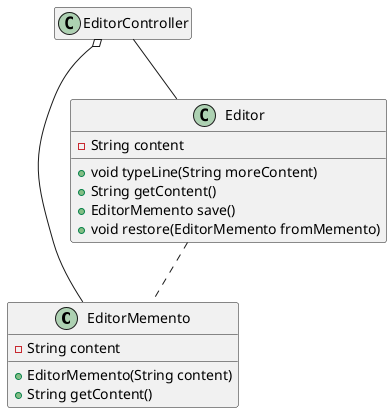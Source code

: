 @startuml
class EditorMemento {
    - String content

    + EditorMemento(String content)
    + String getContent()
}

class Editor {
    - String content
    + void typeLine(String moreContent)
    + String getContent()
    + EditorMemento save()
    + void restore(EditorMemento fromMemento)
}

Editor .. EditorMemento

class EditorController

EditorController -- Editor
EditorController o-- EditorMemento
hide empty members
@enduml
